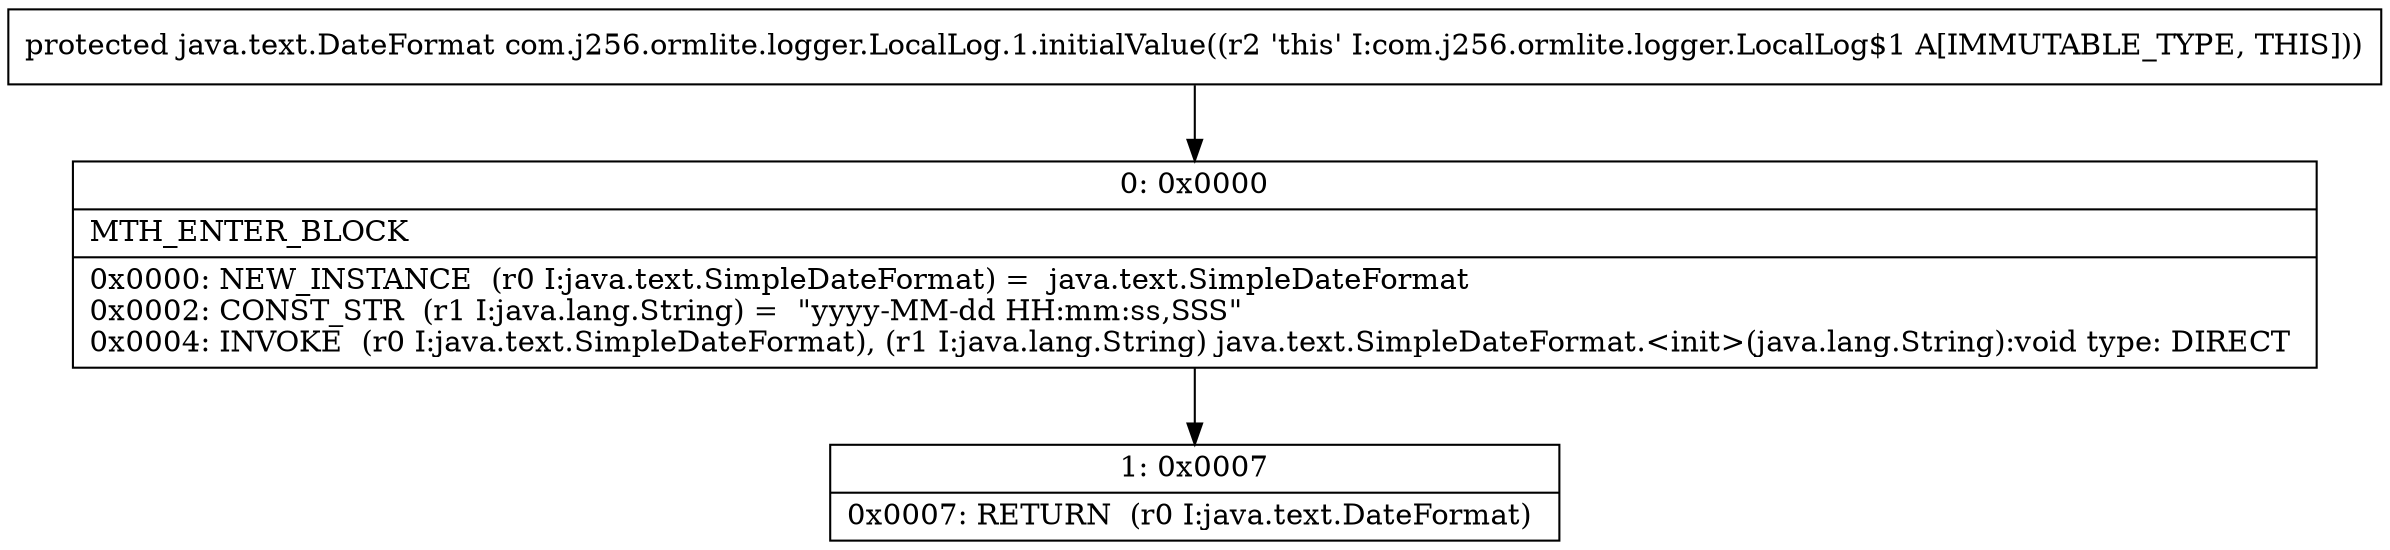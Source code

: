 digraph "CFG forcom.j256.ormlite.logger.LocalLog.1.initialValue()Ljava\/text\/DateFormat;" {
Node_0 [shape=record,label="{0\:\ 0x0000|MTH_ENTER_BLOCK\l|0x0000: NEW_INSTANCE  (r0 I:java.text.SimpleDateFormat) =  java.text.SimpleDateFormat \l0x0002: CONST_STR  (r1 I:java.lang.String) =  \"yyyy\-MM\-dd HH:mm:ss,SSS\" \l0x0004: INVOKE  (r0 I:java.text.SimpleDateFormat), (r1 I:java.lang.String) java.text.SimpleDateFormat.\<init\>(java.lang.String):void type: DIRECT \l}"];
Node_1 [shape=record,label="{1\:\ 0x0007|0x0007: RETURN  (r0 I:java.text.DateFormat) \l}"];
MethodNode[shape=record,label="{protected java.text.DateFormat com.j256.ormlite.logger.LocalLog.1.initialValue((r2 'this' I:com.j256.ormlite.logger.LocalLog$1 A[IMMUTABLE_TYPE, THIS])) }"];
MethodNode -> Node_0;
Node_0 -> Node_1;
}

